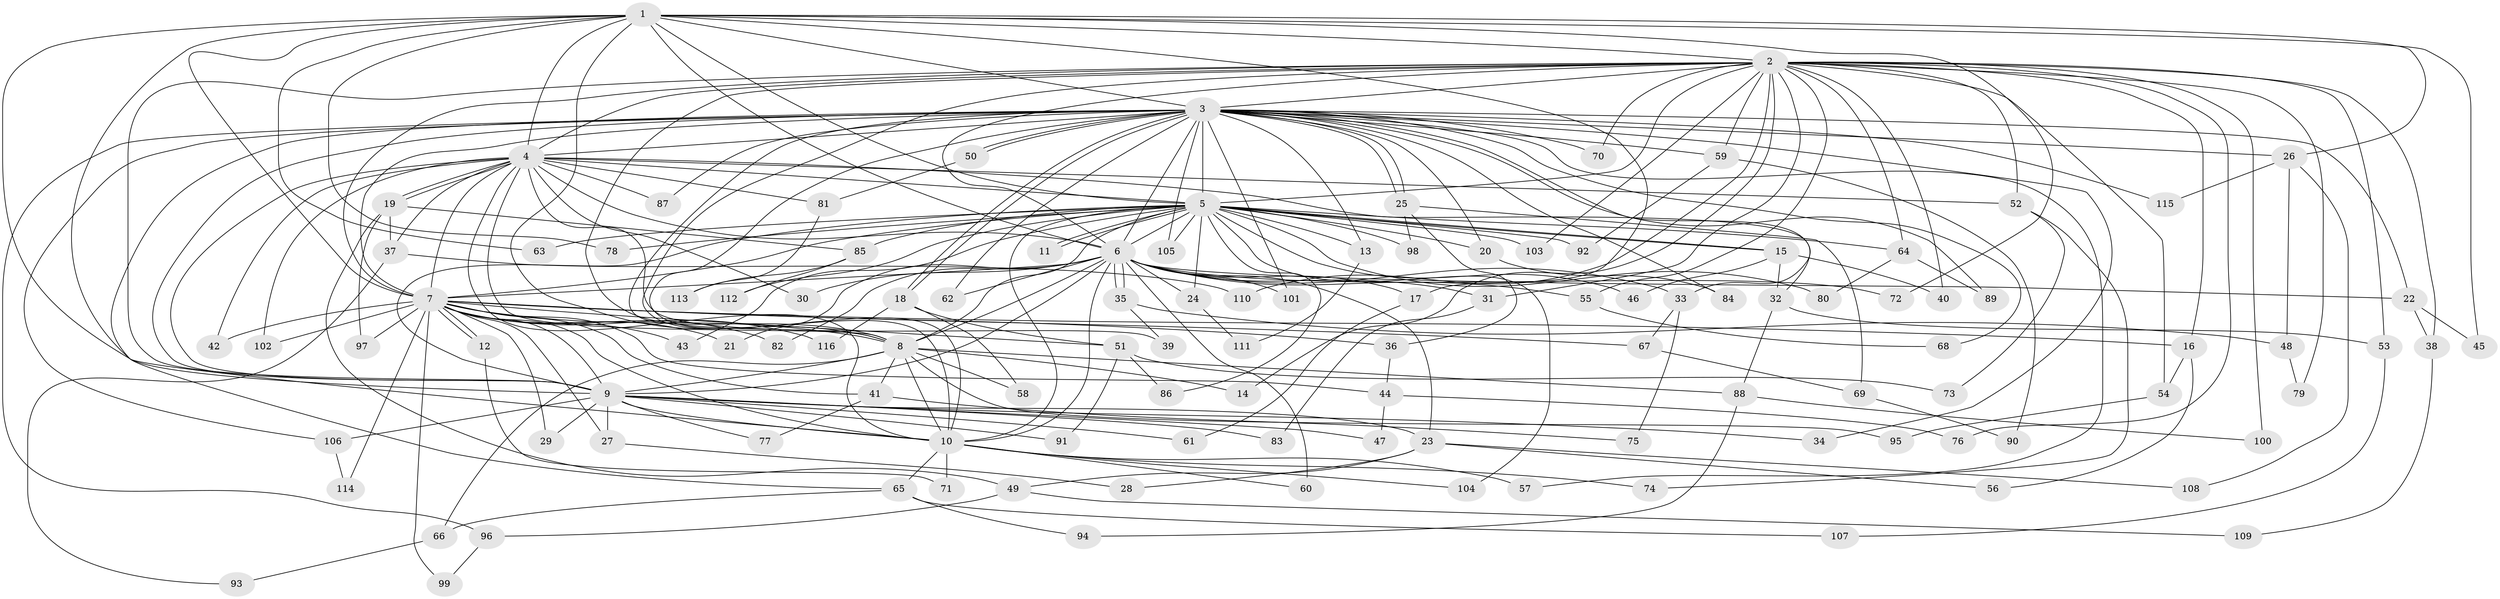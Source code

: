 // coarse degree distribution, {37: 0.017241379310344827, 25: 0.017241379310344827, 2: 0.43103448275862066, 13: 0.017241379310344827, 1: 0.08620689655172414, 5: 0.05172413793103448, 3: 0.13793103448275862, 6: 0.06896551724137931, 4: 0.10344827586206896, 19: 0.017241379310344827, 24: 0.017241379310344827, 21: 0.017241379310344827, 7: 0.017241379310344827}
// Generated by graph-tools (version 1.1) at 2025/48/03/06/25 01:48:57]
// undirected, 116 vertices, 257 edges
graph export_dot {
graph [start="1"]
  node [color=gray90,style=filled];
  1;
  2;
  3;
  4;
  5;
  6;
  7;
  8;
  9;
  10;
  11;
  12;
  13;
  14;
  15;
  16;
  17;
  18;
  19;
  20;
  21;
  22;
  23;
  24;
  25;
  26;
  27;
  28;
  29;
  30;
  31;
  32;
  33;
  34;
  35;
  36;
  37;
  38;
  39;
  40;
  41;
  42;
  43;
  44;
  45;
  46;
  47;
  48;
  49;
  50;
  51;
  52;
  53;
  54;
  55;
  56;
  57;
  58;
  59;
  60;
  61;
  62;
  63;
  64;
  65;
  66;
  67;
  68;
  69;
  70;
  71;
  72;
  73;
  74;
  75;
  76;
  77;
  78;
  79;
  80;
  81;
  82;
  83;
  84;
  85;
  86;
  87;
  88;
  89;
  90;
  91;
  92;
  93;
  94;
  95;
  96;
  97;
  98;
  99;
  100;
  101;
  102;
  103;
  104;
  105;
  106;
  107;
  108;
  109;
  110;
  111;
  112;
  113;
  114;
  115;
  116;
  1 -- 2;
  1 -- 3;
  1 -- 4;
  1 -- 5;
  1 -- 6;
  1 -- 7;
  1 -- 8;
  1 -- 9;
  1 -- 10;
  1 -- 17;
  1 -- 26;
  1 -- 45;
  1 -- 63;
  1 -- 72;
  1 -- 78;
  2 -- 3;
  2 -- 4;
  2 -- 5;
  2 -- 6;
  2 -- 7;
  2 -- 8;
  2 -- 9;
  2 -- 10;
  2 -- 14;
  2 -- 16;
  2 -- 31;
  2 -- 38;
  2 -- 40;
  2 -- 52;
  2 -- 53;
  2 -- 54;
  2 -- 55;
  2 -- 59;
  2 -- 64;
  2 -- 70;
  2 -- 76;
  2 -- 79;
  2 -- 100;
  2 -- 103;
  2 -- 110;
  3 -- 4;
  3 -- 5;
  3 -- 6;
  3 -- 7;
  3 -- 8;
  3 -- 9;
  3 -- 10;
  3 -- 13;
  3 -- 18;
  3 -- 18;
  3 -- 20;
  3 -- 22;
  3 -- 25;
  3 -- 25;
  3 -- 26;
  3 -- 33;
  3 -- 34;
  3 -- 50;
  3 -- 50;
  3 -- 57;
  3 -- 59;
  3 -- 62;
  3 -- 65;
  3 -- 68;
  3 -- 70;
  3 -- 84;
  3 -- 87;
  3 -- 89;
  3 -- 96;
  3 -- 101;
  3 -- 105;
  3 -- 106;
  3 -- 115;
  4 -- 5;
  4 -- 6;
  4 -- 7;
  4 -- 8;
  4 -- 9;
  4 -- 10;
  4 -- 19;
  4 -- 19;
  4 -- 30;
  4 -- 32;
  4 -- 37;
  4 -- 39;
  4 -- 42;
  4 -- 52;
  4 -- 81;
  4 -- 87;
  4 -- 102;
  5 -- 6;
  5 -- 7;
  5 -- 8;
  5 -- 9;
  5 -- 10;
  5 -- 11;
  5 -- 11;
  5 -- 13;
  5 -- 15;
  5 -- 15;
  5 -- 20;
  5 -- 24;
  5 -- 43;
  5 -- 46;
  5 -- 63;
  5 -- 64;
  5 -- 78;
  5 -- 80;
  5 -- 85;
  5 -- 86;
  5 -- 92;
  5 -- 98;
  5 -- 103;
  5 -- 104;
  5 -- 105;
  5 -- 112;
  6 -- 7;
  6 -- 8;
  6 -- 9;
  6 -- 10;
  6 -- 17;
  6 -- 21;
  6 -- 22;
  6 -- 23;
  6 -- 24;
  6 -- 30;
  6 -- 31;
  6 -- 33;
  6 -- 35;
  6 -- 35;
  6 -- 55;
  6 -- 60;
  6 -- 62;
  6 -- 72;
  6 -- 82;
  6 -- 101;
  7 -- 8;
  7 -- 9;
  7 -- 10;
  7 -- 12;
  7 -- 12;
  7 -- 16;
  7 -- 21;
  7 -- 27;
  7 -- 29;
  7 -- 36;
  7 -- 41;
  7 -- 42;
  7 -- 43;
  7 -- 44;
  7 -- 51;
  7 -- 67;
  7 -- 82;
  7 -- 97;
  7 -- 99;
  7 -- 102;
  7 -- 114;
  7 -- 116;
  8 -- 9;
  8 -- 10;
  8 -- 14;
  8 -- 41;
  8 -- 58;
  8 -- 66;
  8 -- 88;
  8 -- 95;
  9 -- 10;
  9 -- 23;
  9 -- 27;
  9 -- 29;
  9 -- 34;
  9 -- 47;
  9 -- 61;
  9 -- 77;
  9 -- 83;
  9 -- 91;
  9 -- 106;
  10 -- 57;
  10 -- 60;
  10 -- 65;
  10 -- 71;
  10 -- 74;
  10 -- 104;
  12 -- 71;
  13 -- 111;
  15 -- 32;
  15 -- 40;
  15 -- 46;
  16 -- 54;
  16 -- 56;
  17 -- 61;
  18 -- 51;
  18 -- 58;
  18 -- 116;
  19 -- 37;
  19 -- 49;
  19 -- 85;
  19 -- 97;
  20 -- 84;
  22 -- 38;
  22 -- 45;
  23 -- 28;
  23 -- 49;
  23 -- 56;
  23 -- 108;
  24 -- 111;
  25 -- 36;
  25 -- 69;
  25 -- 98;
  26 -- 48;
  26 -- 108;
  26 -- 115;
  27 -- 28;
  31 -- 83;
  32 -- 53;
  32 -- 88;
  33 -- 67;
  33 -- 75;
  35 -- 39;
  35 -- 48;
  36 -- 44;
  37 -- 93;
  37 -- 110;
  38 -- 109;
  41 -- 75;
  41 -- 77;
  44 -- 47;
  44 -- 76;
  48 -- 79;
  49 -- 96;
  49 -- 109;
  50 -- 81;
  51 -- 73;
  51 -- 86;
  51 -- 91;
  52 -- 73;
  52 -- 74;
  53 -- 107;
  54 -- 95;
  55 -- 68;
  59 -- 90;
  59 -- 92;
  64 -- 80;
  64 -- 89;
  65 -- 66;
  65 -- 94;
  65 -- 107;
  66 -- 93;
  67 -- 69;
  69 -- 90;
  81 -- 113;
  85 -- 112;
  85 -- 113;
  88 -- 94;
  88 -- 100;
  96 -- 99;
  106 -- 114;
}
